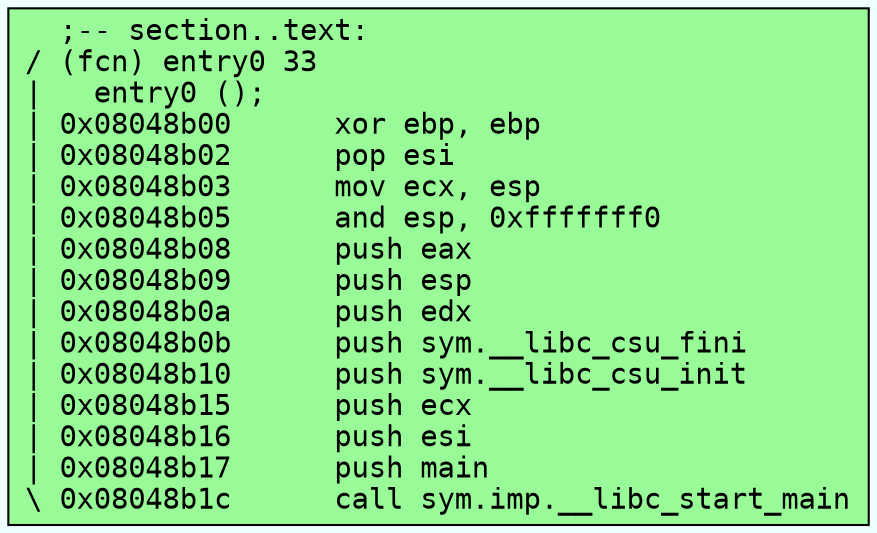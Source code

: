 digraph code {
	graph [bgcolor=azure fontsize=8 fontname="Courier" splines="ortho"];
	node [fillcolor=gray style=filled shape=box];
	edge [arrowhead="normal"];
	"0x08048b00" [URL="entry0/0x08048b00", fillcolor="palegreen",color="black", fontname="Courier",label="  ;-- section..text:\l/ (fcn) entry0 33\l|   entry0 ();\l| 0x08048b00      xor ebp, ebp\l| 0x08048b02      pop esi\l| 0x08048b03      mov ecx, esp\l| 0x08048b05      and esp, 0xfffffff0\l| 0x08048b08      push eax\l| 0x08048b09      push esp\l| 0x08048b0a      push edx\l| 0x08048b0b      push sym.__libc_csu_fini\l| 0x08048b10      push sym.__libc_csu_init\l| 0x08048b15      push ecx\l| 0x08048b16      push esi\l| 0x08048b17      push main\l\\ 0x08048b1c      call sym.imp.__libc_start_main\l"]
}
